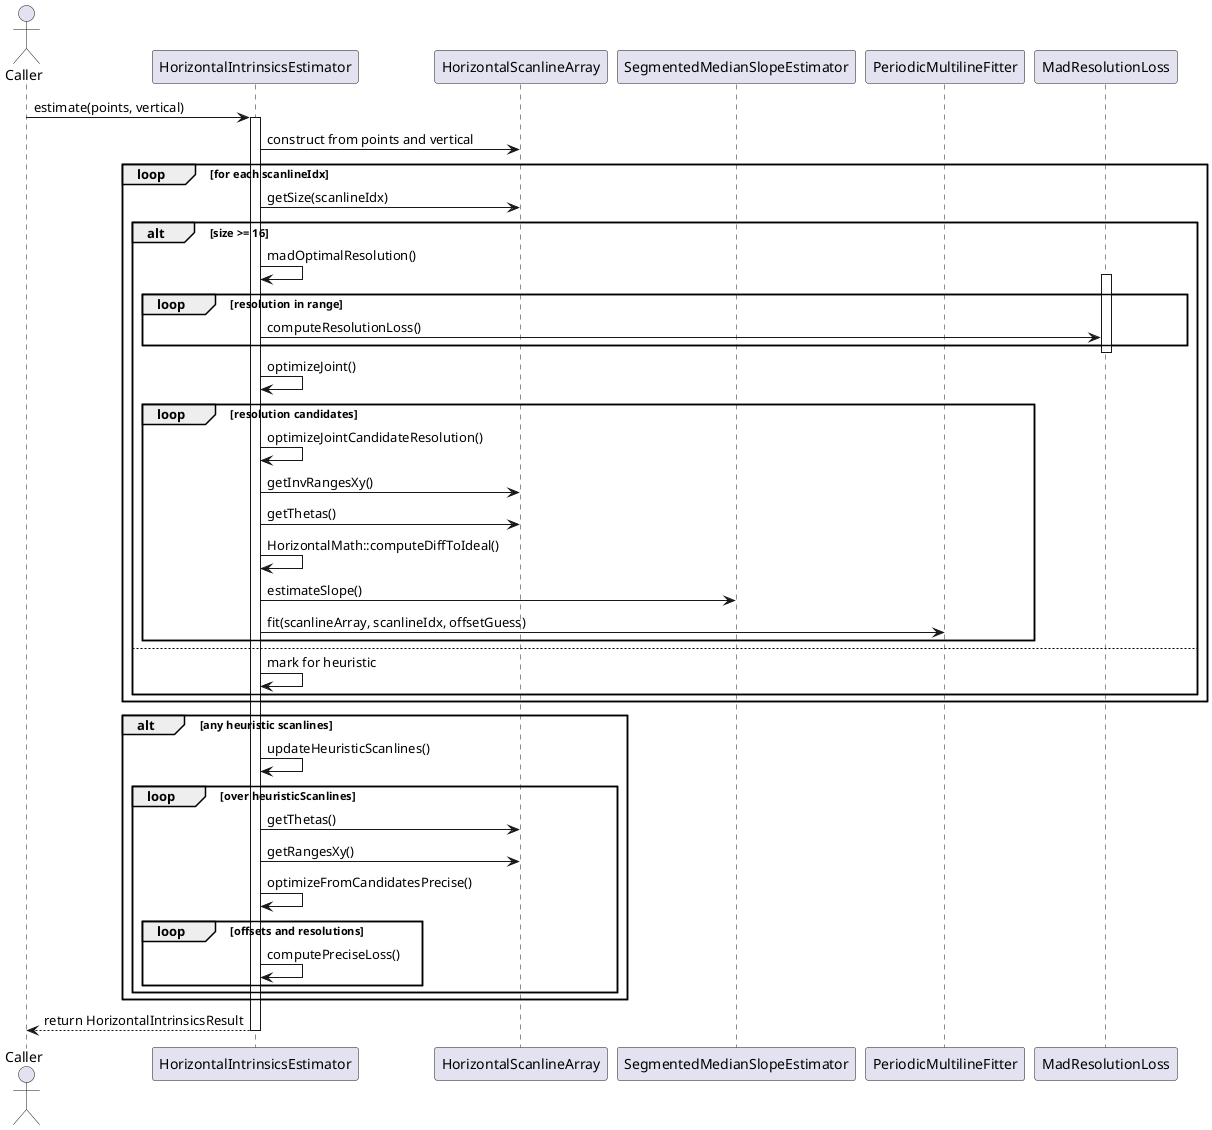 @startuml
actor Caller
participant HorizontalIntrinsicsEstimator
participant HorizontalScanlineArray
participant SegmentedMedianSlopeEstimator
participant PeriodicMultilineFitter
participant MadResolutionLoss

Caller -> HorizontalIntrinsicsEstimator : estimate(points, vertical)
activate HorizontalIntrinsicsEstimator

HorizontalIntrinsicsEstimator -> HorizontalScanlineArray : construct from points and vertical

loop for each scanlineIdx
    HorizontalIntrinsicsEstimator -> HorizontalScanlineArray : getSize(scanlineIdx)
    alt size >= 16
        HorizontalIntrinsicsEstimator -> HorizontalIntrinsicsEstimator : madOptimalResolution()
        activate MadResolutionLoss
        loop resolution in range
            HorizontalIntrinsicsEstimator -> MadResolutionLoss : computeResolutionLoss()
        end
        deactivate MadResolutionLoss

        HorizontalIntrinsicsEstimator -> HorizontalIntrinsicsEstimator : optimizeJoint()
        loop resolution candidates
            HorizontalIntrinsicsEstimator -> HorizontalIntrinsicsEstimator : optimizeJointCandidateResolution()

            HorizontalIntrinsicsEstimator -> HorizontalScanlineArray : getInvRangesXy()
            HorizontalIntrinsicsEstimator -> HorizontalScanlineArray : getThetas()
            HorizontalIntrinsicsEstimator -> HorizontalIntrinsicsEstimator : HorizontalMath::computeDiffToIdeal()

            HorizontalIntrinsicsEstimator -> SegmentedMedianSlopeEstimator : estimateSlope()

            HorizontalIntrinsicsEstimator -> PeriodicMultilineFitter : fit(scanlineArray, scanlineIdx, offsetGuess)
        end
    else
        HorizontalIntrinsicsEstimator -> HorizontalIntrinsicsEstimator : mark for heuristic
    end
end

alt any heuristic scanlines
    HorizontalIntrinsicsEstimator -> HorizontalIntrinsicsEstimator : updateHeuristicScanlines()
    loop over heuristicScanlines
        HorizontalIntrinsicsEstimator -> HorizontalScanlineArray : getThetas()
        HorizontalIntrinsicsEstimator -> HorizontalScanlineArray : getRangesXy()
        HorizontalIntrinsicsEstimator -> HorizontalIntrinsicsEstimator : optimizeFromCandidatesPrecise()
        loop offsets and resolutions
            HorizontalIntrinsicsEstimator -> HorizontalIntrinsicsEstimator : computePreciseLoss()
        end
    end
end

HorizontalIntrinsicsEstimator --> Caller : return HorizontalIntrinsicsResult
deactivate HorizontalIntrinsicsEstimator
@enduml
